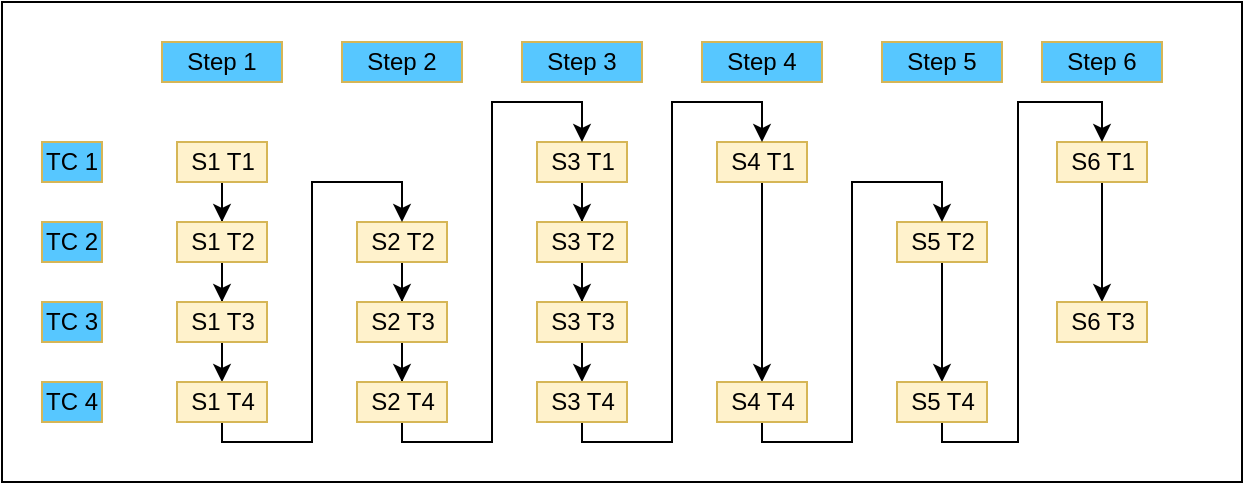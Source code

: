 <mxfile version="20.7.4" type="device"><diagram id="nJXfQM4QjthlyqHhvjIG" name="Page-1"><mxGraphModel dx="954" dy="604" grid="1" gridSize="10" guides="1" tooltips="1" connect="1" arrows="1" fold="1" page="1" pageScale="1" pageWidth="827" pageHeight="1169" math="0" shadow="0"><root><mxCell id="0"/><mxCell id="1" parent="0"/><mxCell id="zmw3wPM-PbJktyEantEa-1" style="edgeStyle=orthogonalEdgeStyle;rounded=0;orthogonalLoop=1;jettySize=auto;html=1;entryX=0.5;entryY=0;entryDx=0;entryDy=0;" parent="1" source="VXz8QMt4EUNVvuTrxdkn-1" target="VXz8QMt4EUNVvuTrxdkn-15" edge="1"><mxGeometry relative="1" as="geometry"/></mxCell><mxCell id="VXz8QMt4EUNVvuTrxdkn-1" value="S1 T1" style="rounded=0;whiteSpace=wrap;html=1;fillColor=#fff2cc;strokeColor=#d6b656;" parent="1" vertex="1"><mxGeometry x="127.5" y="130" width="45" height="20" as="geometry"/></mxCell><mxCell id="VXz8QMt4EUNVvuTrxdkn-2" value="TC 1" style="rounded=0;whiteSpace=wrap;html=1;fillColor=#57C7FF;strokeColor=#d6b656;" parent="1" vertex="1"><mxGeometry x="60" y="130" width="30" height="20" as="geometry"/></mxCell><mxCell id="VXz8QMt4EUNVvuTrxdkn-3" value="Step 1" style="rounded=0;whiteSpace=wrap;html=1;fillColor=#57C7FF;strokeColor=#d6b656;" parent="1" vertex="1"><mxGeometry x="120" y="80" width="60" height="20" as="geometry"/></mxCell><mxCell id="VXz8QMt4EUNVvuTrxdkn-4" value="TC 2" style="rounded=0;whiteSpace=wrap;html=1;fillColor=#57C7FF;strokeColor=#d6b656;" parent="1" vertex="1"><mxGeometry x="60" y="170" width="30" height="20" as="geometry"/></mxCell><mxCell id="VXz8QMt4EUNVvuTrxdkn-5" value="TC 3" style="rounded=0;whiteSpace=wrap;html=1;fillColor=#57C7FF;strokeColor=#d6b656;" parent="1" vertex="1"><mxGeometry x="60" y="210" width="30" height="20" as="geometry"/></mxCell><mxCell id="VXz8QMt4EUNVvuTrxdkn-6" value="TC 4" style="rounded=0;whiteSpace=wrap;html=1;fillColor=#57C7FF;strokeColor=#d6b656;" parent="1" vertex="1"><mxGeometry x="60" y="250" width="30" height="20" as="geometry"/></mxCell><mxCell id="VXz8QMt4EUNVvuTrxdkn-7" value="Step 2" style="rounded=0;whiteSpace=wrap;html=1;fillColor=#57C7FF;strokeColor=#d6b656;" parent="1" vertex="1"><mxGeometry x="210" y="80" width="60" height="20" as="geometry"/></mxCell><mxCell id="VXz8QMt4EUNVvuTrxdkn-8" value="Step 3" style="rounded=0;whiteSpace=wrap;html=1;fillColor=#57C7FF;strokeColor=#d6b656;" parent="1" vertex="1"><mxGeometry x="300" y="80" width="60" height="20" as="geometry"/></mxCell><mxCell id="VXz8QMt4EUNVvuTrxdkn-9" value="Step 4" style="rounded=0;whiteSpace=wrap;html=1;fillColor=#57C7FF;strokeColor=#d6b656;" parent="1" vertex="1"><mxGeometry x="390" y="80" width="60" height="20" as="geometry"/></mxCell><mxCell id="VXz8QMt4EUNVvuTrxdkn-10" value="Step 5" style="rounded=0;whiteSpace=wrap;html=1;fillColor=#57C7FF;strokeColor=#d6b656;" parent="1" vertex="1"><mxGeometry x="480" y="80" width="60" height="20" as="geometry"/></mxCell><mxCell id="VXz8QMt4EUNVvuTrxdkn-11" value="Step 6" style="rounded=0;whiteSpace=wrap;html=1;fillColor=#57C7FF;strokeColor=#d6b656;" parent="1" vertex="1"><mxGeometry x="560" y="80" width="60" height="20" as="geometry"/></mxCell><mxCell id="zmw3wPM-PbJktyEantEa-6" style="edgeStyle=orthogonalEdgeStyle;rounded=0;orthogonalLoop=1;jettySize=auto;html=1;" parent="1" source="VXz8QMt4EUNVvuTrxdkn-12" target="VXz8QMt4EUNVvuTrxdkn-17" edge="1"><mxGeometry relative="1" as="geometry"/></mxCell><mxCell id="VXz8QMt4EUNVvuTrxdkn-12" value="S3 T1" style="rounded=0;whiteSpace=wrap;html=1;fillColor=#fff2cc;strokeColor=#d6b656;" parent="1" vertex="1"><mxGeometry x="307.5" y="130" width="45" height="20" as="geometry"/></mxCell><mxCell id="zmw3wPM-PbJktyEantEa-9" style="edgeStyle=orthogonalEdgeStyle;rounded=0;orthogonalLoop=1;jettySize=auto;html=1;entryX=0.5;entryY=0;entryDx=0;entryDy=0;" parent="1" source="VXz8QMt4EUNVvuTrxdkn-13" target="VXz8QMt4EUNVvuTrxdkn-26" edge="1"><mxGeometry relative="1" as="geometry"/></mxCell><mxCell id="VXz8QMt4EUNVvuTrxdkn-13" value="S4 T1" style="rounded=0;whiteSpace=wrap;html=1;fillColor=#fff2cc;strokeColor=#d6b656;" parent="1" vertex="1"><mxGeometry x="397.5" y="130" width="45" height="20" as="geometry"/></mxCell><mxCell id="zmw3wPM-PbJktyEantEa-11" style="edgeStyle=orthogonalEdgeStyle;rounded=0;orthogonalLoop=1;jettySize=auto;html=1;entryX=0.5;entryY=0;entryDx=0;entryDy=0;" parent="1" source="VXz8QMt4EUNVvuTrxdkn-14" target="VXz8QMt4EUNVvuTrxdkn-22" edge="1"><mxGeometry relative="1" as="geometry"/></mxCell><mxCell id="VXz8QMt4EUNVvuTrxdkn-14" value="S6 T1" style="rounded=0;whiteSpace=wrap;html=1;fillColor=#fff2cc;strokeColor=#d6b656;" parent="1" vertex="1"><mxGeometry x="567.5" y="130" width="45" height="20" as="geometry"/></mxCell><mxCell id="zmw3wPM-PbJktyEantEa-2" style="edgeStyle=orthogonalEdgeStyle;rounded=0;orthogonalLoop=1;jettySize=auto;html=1;entryX=0.5;entryY=0;entryDx=0;entryDy=0;" parent="1" source="VXz8QMt4EUNVvuTrxdkn-15" target="VXz8QMt4EUNVvuTrxdkn-19" edge="1"><mxGeometry relative="1" as="geometry"/></mxCell><mxCell id="VXz8QMt4EUNVvuTrxdkn-15" value="S1 T2" style="rounded=0;whiteSpace=wrap;html=1;fillColor=#fff2cc;strokeColor=#d6b656;" parent="1" vertex="1"><mxGeometry x="127.5" y="170" width="45" height="20" as="geometry"/></mxCell><mxCell id="zmw3wPM-PbJktyEantEa-4" style="edgeStyle=orthogonalEdgeStyle;rounded=0;orthogonalLoop=1;jettySize=auto;html=1;entryX=0.5;entryY=0;entryDx=0;entryDy=0;" parent="1" source="VXz8QMt4EUNVvuTrxdkn-16" target="VXz8QMt4EUNVvuTrxdkn-20" edge="1"><mxGeometry relative="1" as="geometry"/></mxCell><mxCell id="VXz8QMt4EUNVvuTrxdkn-16" value="S2 T2" style="rounded=0;whiteSpace=wrap;html=1;fillColor=#fff2cc;strokeColor=#d6b656;" parent="1" vertex="1"><mxGeometry x="217.5" y="170" width="45" height="20" as="geometry"/></mxCell><mxCell id="zmw3wPM-PbJktyEantEa-7" style="edgeStyle=orthogonalEdgeStyle;rounded=0;orthogonalLoop=1;jettySize=auto;html=1;entryX=0.5;entryY=0;entryDx=0;entryDy=0;" parent="1" source="VXz8QMt4EUNVvuTrxdkn-17" target="VXz8QMt4EUNVvuTrxdkn-21" edge="1"><mxGeometry relative="1" as="geometry"/></mxCell><mxCell id="VXz8QMt4EUNVvuTrxdkn-17" value="S3 T2" style="rounded=0;whiteSpace=wrap;html=1;fillColor=#fff2cc;strokeColor=#d6b656;" parent="1" vertex="1"><mxGeometry x="307.5" y="170" width="45" height="20" as="geometry"/></mxCell><mxCell id="zmw3wPM-PbJktyEantEa-10" style="edgeStyle=orthogonalEdgeStyle;rounded=0;orthogonalLoop=1;jettySize=auto;html=1;entryX=0.5;entryY=0;entryDx=0;entryDy=0;" parent="1" source="VXz8QMt4EUNVvuTrxdkn-18" target="VXz8QMt4EUNVvuTrxdkn-27" edge="1"><mxGeometry relative="1" as="geometry"/></mxCell><mxCell id="VXz8QMt4EUNVvuTrxdkn-18" value="S5 T2" style="rounded=0;whiteSpace=wrap;html=1;fillColor=#fff2cc;strokeColor=#d6b656;" parent="1" vertex="1"><mxGeometry x="487.5" y="170" width="45" height="20" as="geometry"/></mxCell><mxCell id="zmw3wPM-PbJktyEantEa-3" style="edgeStyle=orthogonalEdgeStyle;rounded=0;orthogonalLoop=1;jettySize=auto;html=1;exitX=0.5;exitY=1;exitDx=0;exitDy=0;entryX=0.5;entryY=0;entryDx=0;entryDy=0;" parent="1" source="VXz8QMt4EUNVvuTrxdkn-19" target="VXz8QMt4EUNVvuTrxdkn-23" edge="1"><mxGeometry relative="1" as="geometry"/></mxCell><mxCell id="VXz8QMt4EUNVvuTrxdkn-19" value="S1 T3" style="rounded=0;whiteSpace=wrap;html=1;fillColor=#fff2cc;strokeColor=#d6b656;" parent="1" vertex="1"><mxGeometry x="127.5" y="210" width="45" height="20" as="geometry"/></mxCell><mxCell id="zmw3wPM-PbJktyEantEa-5" style="edgeStyle=orthogonalEdgeStyle;rounded=0;orthogonalLoop=1;jettySize=auto;html=1;entryX=0.5;entryY=0;entryDx=0;entryDy=0;" parent="1" source="VXz8QMt4EUNVvuTrxdkn-20" target="VXz8QMt4EUNVvuTrxdkn-24" edge="1"><mxGeometry relative="1" as="geometry"/></mxCell><mxCell id="VXz8QMt4EUNVvuTrxdkn-20" value="S2 T3" style="rounded=0;whiteSpace=wrap;html=1;fillColor=#fff2cc;strokeColor=#d6b656;" parent="1" vertex="1"><mxGeometry x="217.5" y="210" width="45" height="20" as="geometry"/></mxCell><mxCell id="zmw3wPM-PbJktyEantEa-8" style="edgeStyle=orthogonalEdgeStyle;rounded=0;orthogonalLoop=1;jettySize=auto;html=1;exitX=0.5;exitY=1;exitDx=0;exitDy=0;entryX=0.5;entryY=0;entryDx=0;entryDy=0;" parent="1" source="VXz8QMt4EUNVvuTrxdkn-21" target="VXz8QMt4EUNVvuTrxdkn-25" edge="1"><mxGeometry relative="1" as="geometry"/></mxCell><mxCell id="VXz8QMt4EUNVvuTrxdkn-21" value="S3 T3" style="rounded=0;whiteSpace=wrap;html=1;fillColor=#fff2cc;strokeColor=#d6b656;" parent="1" vertex="1"><mxGeometry x="307.5" y="210" width="45" height="20" as="geometry"/></mxCell><mxCell id="VXz8QMt4EUNVvuTrxdkn-22" value="S6 T3" style="rounded=0;whiteSpace=wrap;html=1;fillColor=#fff2cc;strokeColor=#d6b656;" parent="1" vertex="1"><mxGeometry x="567.5" y="210" width="45" height="20" as="geometry"/></mxCell><mxCell id="zmw3wPM-PbJktyEantEa-12" style="edgeStyle=orthogonalEdgeStyle;rounded=0;orthogonalLoop=1;jettySize=auto;html=1;entryX=0.5;entryY=0;entryDx=0;entryDy=0;" parent="1" source="VXz8QMt4EUNVvuTrxdkn-23" target="VXz8QMt4EUNVvuTrxdkn-16" edge="1"><mxGeometry relative="1" as="geometry"><Array as="points"><mxPoint x="150" y="280"/><mxPoint x="195" y="280"/><mxPoint x="195" y="150"/><mxPoint x="240" y="150"/></Array></mxGeometry></mxCell><mxCell id="VXz8QMt4EUNVvuTrxdkn-23" value="S1 T4" style="rounded=0;whiteSpace=wrap;html=1;fillColor=#fff2cc;strokeColor=#d6b656;" parent="1" vertex="1"><mxGeometry x="127.5" y="250" width="45" height="20" as="geometry"/></mxCell><mxCell id="zmw3wPM-PbJktyEantEa-13" style="edgeStyle=orthogonalEdgeStyle;rounded=0;orthogonalLoop=1;jettySize=auto;html=1;entryX=0.5;entryY=0;entryDx=0;entryDy=0;" parent="1" source="VXz8QMt4EUNVvuTrxdkn-24" target="VXz8QMt4EUNVvuTrxdkn-12" edge="1"><mxGeometry relative="1" as="geometry"><Array as="points"><mxPoint x="240" y="280"/><mxPoint x="285" y="280"/><mxPoint x="285" y="110"/><mxPoint x="330" y="110"/></Array></mxGeometry></mxCell><mxCell id="VXz8QMt4EUNVvuTrxdkn-24" value="S2 T4" style="rounded=0;whiteSpace=wrap;html=1;fillColor=#fff2cc;strokeColor=#d6b656;" parent="1" vertex="1"><mxGeometry x="217.5" y="250" width="45" height="20" as="geometry"/></mxCell><mxCell id="zmw3wPM-PbJktyEantEa-14" style="edgeStyle=orthogonalEdgeStyle;rounded=0;orthogonalLoop=1;jettySize=auto;html=1;entryX=0.5;entryY=0;entryDx=0;entryDy=0;" parent="1" source="VXz8QMt4EUNVvuTrxdkn-25" target="VXz8QMt4EUNVvuTrxdkn-13" edge="1"><mxGeometry relative="1" as="geometry"><Array as="points"><mxPoint x="330" y="280"/><mxPoint x="375" y="280"/><mxPoint x="375" y="110"/><mxPoint x="420" y="110"/></Array></mxGeometry></mxCell><mxCell id="VXz8QMt4EUNVvuTrxdkn-25" value="S3 T4" style="rounded=0;whiteSpace=wrap;html=1;fillColor=#fff2cc;strokeColor=#d6b656;" parent="1" vertex="1"><mxGeometry x="307.5" y="250" width="45" height="20" as="geometry"/></mxCell><mxCell id="zmw3wPM-PbJktyEantEa-15" style="edgeStyle=orthogonalEdgeStyle;rounded=0;orthogonalLoop=1;jettySize=auto;html=1;entryX=0.5;entryY=0;entryDx=0;entryDy=0;" parent="1" source="VXz8QMt4EUNVvuTrxdkn-26" target="VXz8QMt4EUNVvuTrxdkn-18" edge="1"><mxGeometry relative="1" as="geometry"><Array as="points"><mxPoint x="420" y="280"/><mxPoint x="465" y="280"/><mxPoint x="465" y="150"/><mxPoint x="510" y="150"/></Array></mxGeometry></mxCell><mxCell id="VXz8QMt4EUNVvuTrxdkn-26" value="S4 T4" style="rounded=0;whiteSpace=wrap;html=1;fillColor=#fff2cc;strokeColor=#d6b656;" parent="1" vertex="1"><mxGeometry x="397.5" y="250" width="45" height="20" as="geometry"/></mxCell><mxCell id="zmw3wPM-PbJktyEantEa-18" style="edgeStyle=orthogonalEdgeStyle;rounded=0;orthogonalLoop=1;jettySize=auto;html=1;entryX=0.5;entryY=0;entryDx=0;entryDy=0;" parent="1" source="VXz8QMt4EUNVvuTrxdkn-27" target="VXz8QMt4EUNVvuTrxdkn-14" edge="1"><mxGeometry relative="1" as="geometry"><Array as="points"><mxPoint x="510" y="280"/><mxPoint x="548" y="280"/><mxPoint x="548" y="110"/><mxPoint x="590" y="110"/></Array></mxGeometry></mxCell><mxCell id="VXz8QMt4EUNVvuTrxdkn-27" value="S5 T4" style="rounded=0;whiteSpace=wrap;html=1;fillColor=#fff2cc;strokeColor=#d6b656;" parent="1" vertex="1"><mxGeometry x="487.5" y="250" width="45" height="20" as="geometry"/></mxCell><mxCell id="YGRAY1DL9WwSUkdpi-F9-1" value="" style="rounded=0;whiteSpace=wrap;html=1;fillColor=none;" vertex="1" parent="1"><mxGeometry x="40" y="60" width="620" height="240" as="geometry"/></mxCell></root></mxGraphModel></diagram></mxfile>